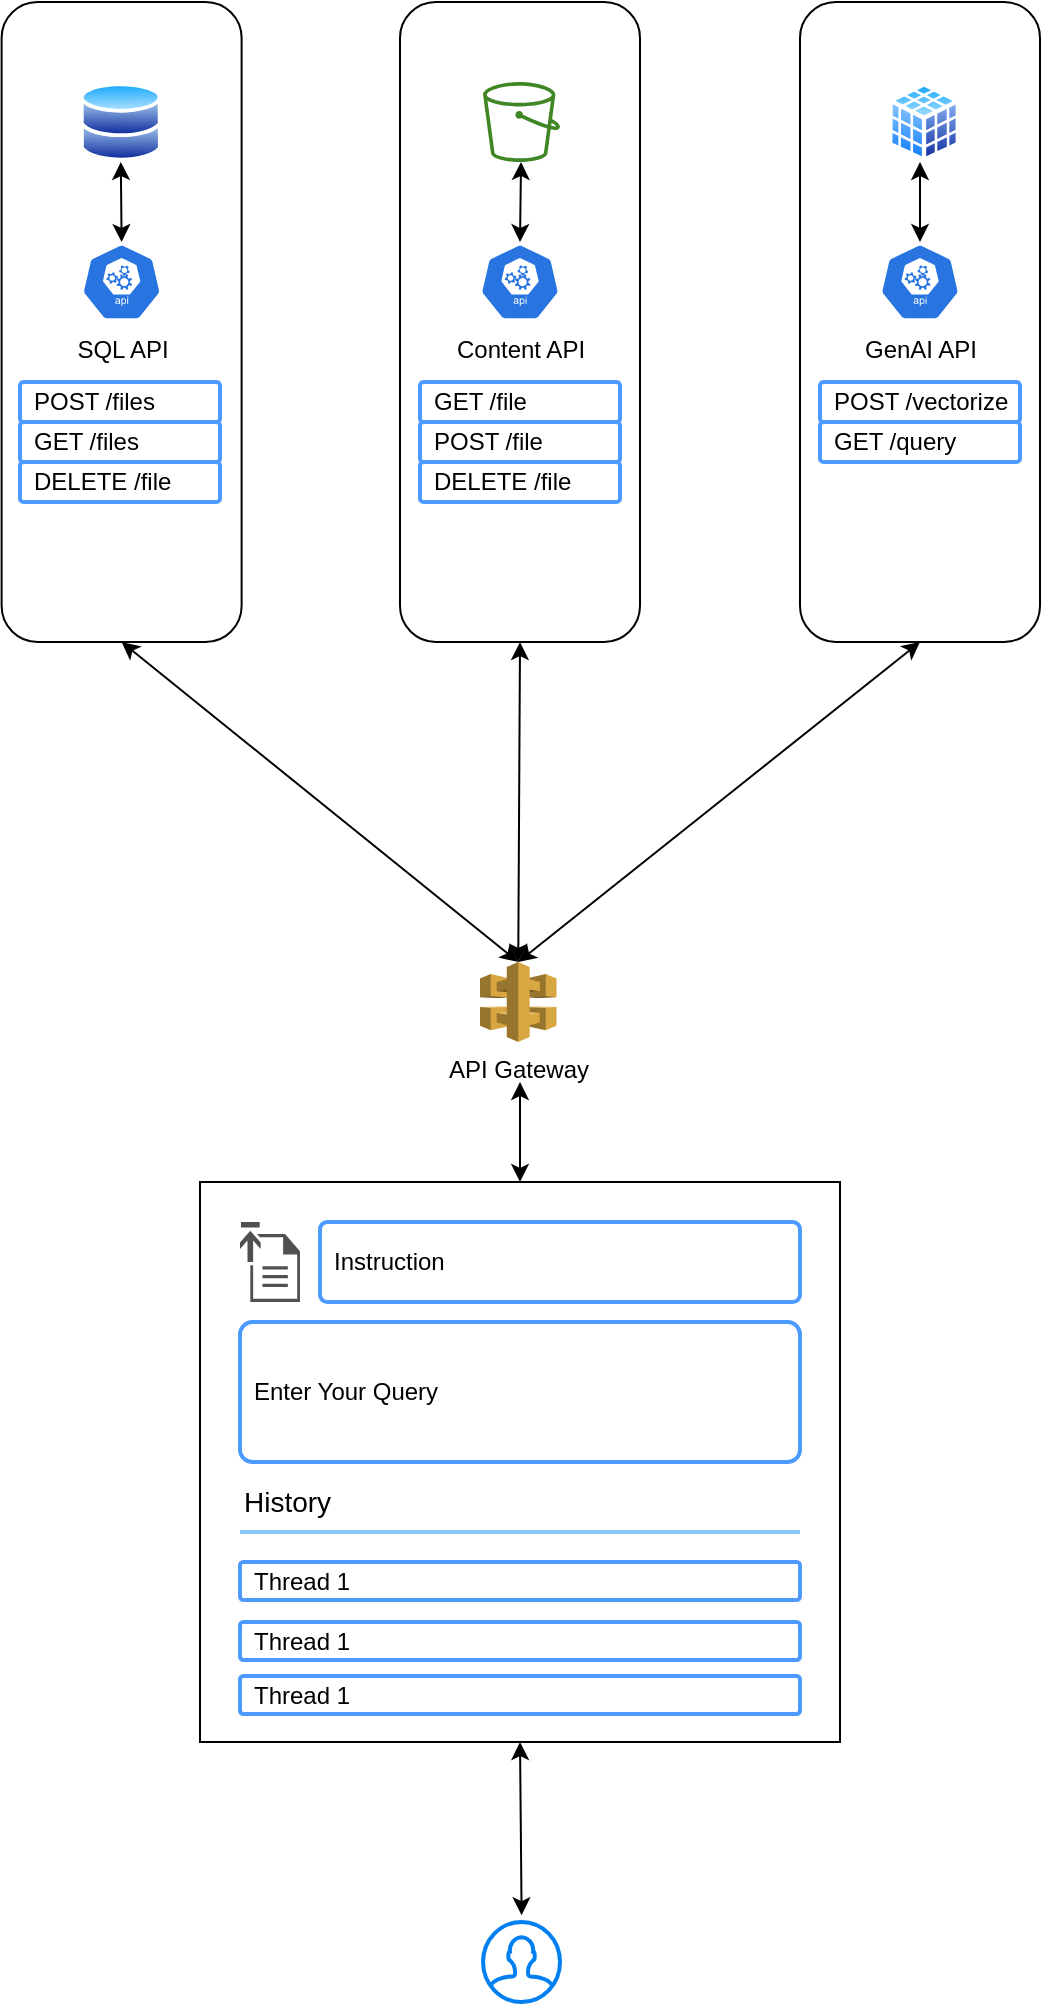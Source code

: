 <mxfile version="21.2.8" type="device">
  <diagram name="Page-1" id="Enwh4mMmY8xoaOdNhbEe">
    <mxGraphModel dx="1036" dy="629" grid="1" gridSize="10" guides="1" tooltips="1" connect="1" arrows="1" fold="1" page="1" pageScale="1" pageWidth="2336" pageHeight="1654" math="0" shadow="0">
      <root>
        <mxCell id="0" />
        <mxCell id="1" parent="0" />
        <mxCell id="Jhbk-T6yyRJ1bSmUcefI-27" value="" style="rounded=1;whiteSpace=wrap;html=1;" vertex="1" parent="1">
          <mxGeometry x="480" y="40" width="120" height="320" as="geometry" />
        </mxCell>
        <mxCell id="Jhbk-T6yyRJ1bSmUcefI-25" value="" style="rounded=1;whiteSpace=wrap;html=1;" vertex="1" parent="1">
          <mxGeometry x="80.81" y="40" width="120" height="320" as="geometry" />
        </mxCell>
        <mxCell id="Jhbk-T6yyRJ1bSmUcefI-2" value="SQL API" style="sketch=0;html=1;dashed=0;whitespace=wrap;fillColor=#2875E2;strokeColor=#ffffff;points=[[0.005,0.63,0],[0.1,0.2,0],[0.9,0.2,0],[0.5,0,0],[0.995,0.63,0],[0.72,0.99,0],[0.5,1,0],[0.28,0.99,0]];verticalLabelPosition=bottom;align=center;verticalAlign=top;shape=mxgraph.kubernetes.icon;prIcon=api" vertex="1" parent="1">
          <mxGeometry x="120.81" y="160" width="40" height="40" as="geometry" />
        </mxCell>
        <mxCell id="Jhbk-T6yyRJ1bSmUcefI-5" value="" style="image;aspect=fixed;perimeter=ellipsePerimeter;html=1;align=center;shadow=0;dashed=0;spacingTop=3;image=img/lib/active_directory/databases.svg;" vertex="1" parent="1">
          <mxGeometry x="120" y="80" width="40.81" height="40" as="geometry" />
        </mxCell>
        <mxCell id="Jhbk-T6yyRJ1bSmUcefI-8" value="" style="endArrow=classic;startArrow=classic;html=1;rounded=0;entryX=0.5;entryY=1;entryDx=0;entryDy=0;exitX=0.5;exitY=0;exitDx=0;exitDy=0;exitPerimeter=0;" edge="1" parent="1" source="Jhbk-T6yyRJ1bSmUcefI-2" target="Jhbk-T6yyRJ1bSmUcefI-5">
          <mxGeometry width="50" height="50" relative="1" as="geometry">
            <mxPoint x="500" y="350" as="sourcePoint" />
            <mxPoint x="550" y="300" as="targetPoint" />
          </mxGeometry>
        </mxCell>
        <mxCell id="Jhbk-T6yyRJ1bSmUcefI-13" value="POST /files" style="rounded=1;arcSize=9;align=left;spacingLeft=5;strokeColor=#4C9AFF;html=1;strokeWidth=2;fontSize=12" vertex="1" parent="1">
          <mxGeometry x="90" y="230" width="100" height="20" as="geometry" />
        </mxCell>
        <mxCell id="Jhbk-T6yyRJ1bSmUcefI-14" value="GET /files" style="rounded=1;arcSize=9;align=left;spacingLeft=5;strokeColor=#4C9AFF;html=1;strokeWidth=2;fontSize=12" vertex="1" parent="1">
          <mxGeometry x="90" y="250" width="100" height="20" as="geometry" />
        </mxCell>
        <mxCell id="Jhbk-T6yyRJ1bSmUcefI-16" value="DELETE /file" style="rounded=1;arcSize=9;align=left;spacingLeft=5;strokeColor=#4C9AFF;html=1;strokeWidth=2;fontSize=12" vertex="1" parent="1">
          <mxGeometry x="90" y="270" width="100" height="20" as="geometry" />
        </mxCell>
        <mxCell id="Jhbk-T6yyRJ1bSmUcefI-26" value="" style="rounded=1;whiteSpace=wrap;html=1;" vertex="1" parent="1">
          <mxGeometry x="280" y="40" width="120" height="320" as="geometry" />
        </mxCell>
        <mxCell id="Jhbk-T6yyRJ1bSmUcefI-3" value="Content API" style="sketch=0;html=1;dashed=0;whitespace=wrap;fillColor=#2875E2;strokeColor=#ffffff;points=[[0.005,0.63,0],[0.1,0.2,0],[0.9,0.2,0],[0.5,0,0],[0.995,0.63,0],[0.72,0.99,0],[0.5,1,0],[0.28,0.99,0]];verticalLabelPosition=bottom;align=center;verticalAlign=top;shape=mxgraph.kubernetes.icon;prIcon=api" vertex="1" parent="1">
          <mxGeometry x="320" y="160" width="40" height="40" as="geometry" />
        </mxCell>
        <mxCell id="Jhbk-T6yyRJ1bSmUcefI-7" value="" style="sketch=0;outlineConnect=0;fontColor=#232F3E;gradientColor=none;fillColor=#3F8624;strokeColor=none;dashed=0;verticalLabelPosition=bottom;verticalAlign=top;align=center;html=1;fontSize=12;fontStyle=0;aspect=fixed;pointerEvents=1;shape=mxgraph.aws4.bucket;" vertex="1" parent="1">
          <mxGeometry x="321.54" y="80" width="38.46" height="40" as="geometry" />
        </mxCell>
        <mxCell id="Jhbk-T6yyRJ1bSmUcefI-9" value="" style="endArrow=classic;startArrow=classic;html=1;rounded=0;exitX=0.5;exitY=0;exitDx=0;exitDy=0;exitPerimeter=0;" edge="1" parent="1" source="Jhbk-T6yyRJ1bSmUcefI-3" target="Jhbk-T6yyRJ1bSmUcefI-7">
          <mxGeometry width="50" height="50" relative="1" as="geometry">
            <mxPoint x="500" y="350" as="sourcePoint" />
            <mxPoint x="340" y="130" as="targetPoint" />
          </mxGeometry>
        </mxCell>
        <mxCell id="Jhbk-T6yyRJ1bSmUcefI-17" value="GET /file" style="rounded=1;arcSize=9;align=left;spacingLeft=5;strokeColor=#4C9AFF;html=1;strokeWidth=2;fontSize=12" vertex="1" parent="1">
          <mxGeometry x="290" y="230" width="100" height="20" as="geometry" />
        </mxCell>
        <mxCell id="Jhbk-T6yyRJ1bSmUcefI-18" value="POST /file" style="rounded=1;arcSize=9;align=left;spacingLeft=5;strokeColor=#4C9AFF;html=1;strokeWidth=2;fontSize=12" vertex="1" parent="1">
          <mxGeometry x="290" y="250" width="100" height="20" as="geometry" />
        </mxCell>
        <mxCell id="Jhbk-T6yyRJ1bSmUcefI-19" value="DELETE /file" style="rounded=1;arcSize=9;align=left;spacingLeft=5;strokeColor=#4C9AFF;html=1;strokeWidth=2;fontSize=12" vertex="1" parent="1">
          <mxGeometry x="290" y="270" width="100" height="20" as="geometry" />
        </mxCell>
        <mxCell id="Jhbk-T6yyRJ1bSmUcefI-4" value="GenAI API" style="sketch=0;html=1;dashed=0;whitespace=wrap;fillColor=#2875E2;strokeColor=#ffffff;points=[[0.005,0.63,0],[0.1,0.2,0],[0.9,0.2,0],[0.5,0,0],[0.995,0.63,0],[0.72,0.99,0],[0.5,1,0],[0.28,0.99,0]];verticalLabelPosition=bottom;align=center;verticalAlign=top;shape=mxgraph.kubernetes.icon;prIcon=api" vertex="1" parent="1">
          <mxGeometry x="520" y="160" width="40" height="40" as="geometry" />
        </mxCell>
        <mxCell id="Jhbk-T6yyRJ1bSmUcefI-6" value="" style="image;aspect=fixed;perimeter=ellipsePerimeter;html=1;align=center;shadow=0;dashed=0;spacingTop=3;image=img/lib/active_directory/database_cube.svg;" vertex="1" parent="1">
          <mxGeometry x="524" y="80" width="36" height="40" as="geometry" />
        </mxCell>
        <mxCell id="Jhbk-T6yyRJ1bSmUcefI-11" value="" style="endArrow=classic;startArrow=classic;html=1;rounded=0;entryX=0.5;entryY=0;entryDx=0;entryDy=0;entryPerimeter=0;" edge="1" parent="1" target="Jhbk-T6yyRJ1bSmUcefI-4">
          <mxGeometry width="50" height="50" relative="1" as="geometry">
            <mxPoint x="540" y="120" as="sourcePoint" />
            <mxPoint x="550" y="300" as="targetPoint" />
          </mxGeometry>
        </mxCell>
        <mxCell id="Jhbk-T6yyRJ1bSmUcefI-21" value="POST /vectorize" style="rounded=1;arcSize=9;align=left;spacingLeft=5;strokeColor=#4C9AFF;html=1;strokeWidth=2;fontSize=12" vertex="1" parent="1">
          <mxGeometry x="490" y="230" width="100" height="20" as="geometry" />
        </mxCell>
        <mxCell id="Jhbk-T6yyRJ1bSmUcefI-22" value="GET /query" style="rounded=1;arcSize=9;align=left;spacingLeft=5;strokeColor=#4C9AFF;html=1;strokeWidth=2;fontSize=12" vertex="1" parent="1">
          <mxGeometry x="490" y="250" width="100" height="20" as="geometry" />
        </mxCell>
        <mxCell id="Jhbk-T6yyRJ1bSmUcefI-28" value="API Gateway" style="outlineConnect=0;dashed=0;verticalLabelPosition=bottom;verticalAlign=top;align=center;html=1;shape=mxgraph.aws3.api_gateway;fillColor=#D9A741;gradientColor=none;" vertex="1" parent="1">
          <mxGeometry x="320" y="520" width="38.25" height="40" as="geometry" />
        </mxCell>
        <mxCell id="Jhbk-T6yyRJ1bSmUcefI-29" value="" style="endArrow=classic;startArrow=classic;html=1;rounded=0;entryX=0.5;entryY=1;entryDx=0;entryDy=0;exitX=0.5;exitY=0;exitDx=0;exitDy=0;exitPerimeter=0;" edge="1" parent="1" source="Jhbk-T6yyRJ1bSmUcefI-28" target="Jhbk-T6yyRJ1bSmUcefI-25">
          <mxGeometry width="50" height="50" relative="1" as="geometry">
            <mxPoint x="500" y="550" as="sourcePoint" />
            <mxPoint x="550" y="500" as="targetPoint" />
          </mxGeometry>
        </mxCell>
        <mxCell id="Jhbk-T6yyRJ1bSmUcefI-30" value="" style="endArrow=classic;startArrow=classic;html=1;rounded=0;entryX=0.5;entryY=1;entryDx=0;entryDy=0;exitX=0.5;exitY=0;exitDx=0;exitDy=0;exitPerimeter=0;" edge="1" parent="1" source="Jhbk-T6yyRJ1bSmUcefI-28" target="Jhbk-T6yyRJ1bSmUcefI-26">
          <mxGeometry width="50" height="50" relative="1" as="geometry">
            <mxPoint x="500" y="550" as="sourcePoint" />
            <mxPoint x="370" y="420" as="targetPoint" />
          </mxGeometry>
        </mxCell>
        <mxCell id="Jhbk-T6yyRJ1bSmUcefI-31" value="" style="endArrow=classic;startArrow=classic;html=1;rounded=0;entryX=0.5;entryY=1;entryDx=0;entryDy=0;exitX=0.5;exitY=0;exitDx=0;exitDy=0;exitPerimeter=0;" edge="1" parent="1" source="Jhbk-T6yyRJ1bSmUcefI-28" target="Jhbk-T6yyRJ1bSmUcefI-27">
          <mxGeometry width="50" height="50" relative="1" as="geometry">
            <mxPoint x="500" y="550" as="sourcePoint" />
            <mxPoint x="550" y="500" as="targetPoint" />
          </mxGeometry>
        </mxCell>
        <mxCell id="Jhbk-T6yyRJ1bSmUcefI-47" value="" style="rounded=0;whiteSpace=wrap;html=1;" vertex="1" parent="1">
          <mxGeometry x="180" y="630" width="320" height="280" as="geometry" />
        </mxCell>
        <mxCell id="Jhbk-T6yyRJ1bSmUcefI-32" value="" style="sketch=0;pointerEvents=1;shadow=0;dashed=0;html=1;strokeColor=none;fillColor=#505050;labelPosition=center;verticalLabelPosition=bottom;verticalAlign=top;outlineConnect=0;align=center;shape=mxgraph.office.concepts.upload;fontColor=#000000;" vertex="1" parent="1">
          <mxGeometry x="200" y="650" width="30" height="40" as="geometry" />
        </mxCell>
        <mxCell id="Jhbk-T6yyRJ1bSmUcefI-34" value="Instruction" style="rounded=1;arcSize=9;align=left;spacingLeft=5;strokeColor=#4C9AFF;html=1;strokeWidth=2;fontSize=12" vertex="1" parent="1">
          <mxGeometry x="240" y="650" width="240" height="40" as="geometry" />
        </mxCell>
        <mxCell id="Jhbk-T6yyRJ1bSmUcefI-36" value="Enter Your Query" style="rounded=1;arcSize=9;align=left;spacingLeft=5;strokeColor=#4C9AFF;html=1;strokeWidth=2;fontSize=12" vertex="1" parent="1">
          <mxGeometry x="200" y="700" width="280" height="70" as="geometry" />
        </mxCell>
        <mxCell id="Jhbk-T6yyRJ1bSmUcefI-38" value="Thread 1" style="rounded=1;arcSize=9;align=left;spacingLeft=5;strokeColor=#4C9AFF;html=1;strokeWidth=2;fontSize=12" vertex="1" parent="1">
          <mxGeometry x="200" y="820" width="280" height="19" as="geometry" />
        </mxCell>
        <mxCell id="Jhbk-T6yyRJ1bSmUcefI-39" value="Thread 1" style="rounded=1;arcSize=9;align=left;spacingLeft=5;strokeColor=#4C9AFF;html=1;strokeWidth=2;fontSize=12" vertex="1" parent="1">
          <mxGeometry x="200" y="850" width="280" height="19" as="geometry" />
        </mxCell>
        <mxCell id="Jhbk-T6yyRJ1bSmUcefI-40" value="Thread 1" style="rounded=1;arcSize=9;align=left;spacingLeft=5;strokeColor=#4C9AFF;html=1;strokeWidth=2;fontSize=12" vertex="1" parent="1">
          <mxGeometry x="200" y="877" width="280" height="19" as="geometry" />
        </mxCell>
        <mxCell id="Jhbk-T6yyRJ1bSmUcefI-44" value="History" style="text;fontSize=14;verticalAlign=middle;strokeColor=none;fillColor=none;whiteSpace=wrap;html=1;" vertex="1" parent="1">
          <mxGeometry x="200" y="775" width="280" height="30" as="geometry" />
        </mxCell>
        <mxCell id="Jhbk-T6yyRJ1bSmUcefI-45" value="" style="dashed=0;shape=line;strokeWidth=2;noLabel=1;strokeColor=#0C8CF2;opacity=50;" vertex="1" parent="1">
          <mxGeometry x="200" y="800" width="280" height="10" as="geometry" />
        </mxCell>
        <mxCell id="Jhbk-T6yyRJ1bSmUcefI-48" value="" style="endArrow=classic;startArrow=classic;html=1;rounded=0;exitX=0.5;exitY=0;exitDx=0;exitDy=0;" edge="1" parent="1" source="Jhbk-T6yyRJ1bSmUcefI-47">
          <mxGeometry width="50" height="50" relative="1" as="geometry">
            <mxPoint x="500" y="750" as="sourcePoint" />
            <mxPoint x="340" y="580" as="targetPoint" />
          </mxGeometry>
        </mxCell>
        <mxCell id="Jhbk-T6yyRJ1bSmUcefI-49" value="" style="html=1;verticalLabelPosition=bottom;align=center;labelBackgroundColor=#ffffff;verticalAlign=top;strokeWidth=2;strokeColor=#0080F0;shadow=0;dashed=0;shape=mxgraph.ios7.icons.user;" vertex="1" parent="1">
          <mxGeometry x="321.54" y="1000" width="38.46" height="40" as="geometry" />
        </mxCell>
        <mxCell id="Jhbk-T6yyRJ1bSmUcefI-50" value="" style="endArrow=classic;startArrow=classic;html=1;rounded=0;entryX=0.5;entryY=1;entryDx=0;entryDy=0;exitX=0.501;exitY=-0.085;exitDx=0;exitDy=0;exitPerimeter=0;" edge="1" parent="1" source="Jhbk-T6yyRJ1bSmUcefI-49" target="Jhbk-T6yyRJ1bSmUcefI-47">
          <mxGeometry width="50" height="50" relative="1" as="geometry">
            <mxPoint x="500" y="950" as="sourcePoint" />
            <mxPoint x="550" y="900" as="targetPoint" />
          </mxGeometry>
        </mxCell>
      </root>
    </mxGraphModel>
  </diagram>
</mxfile>
